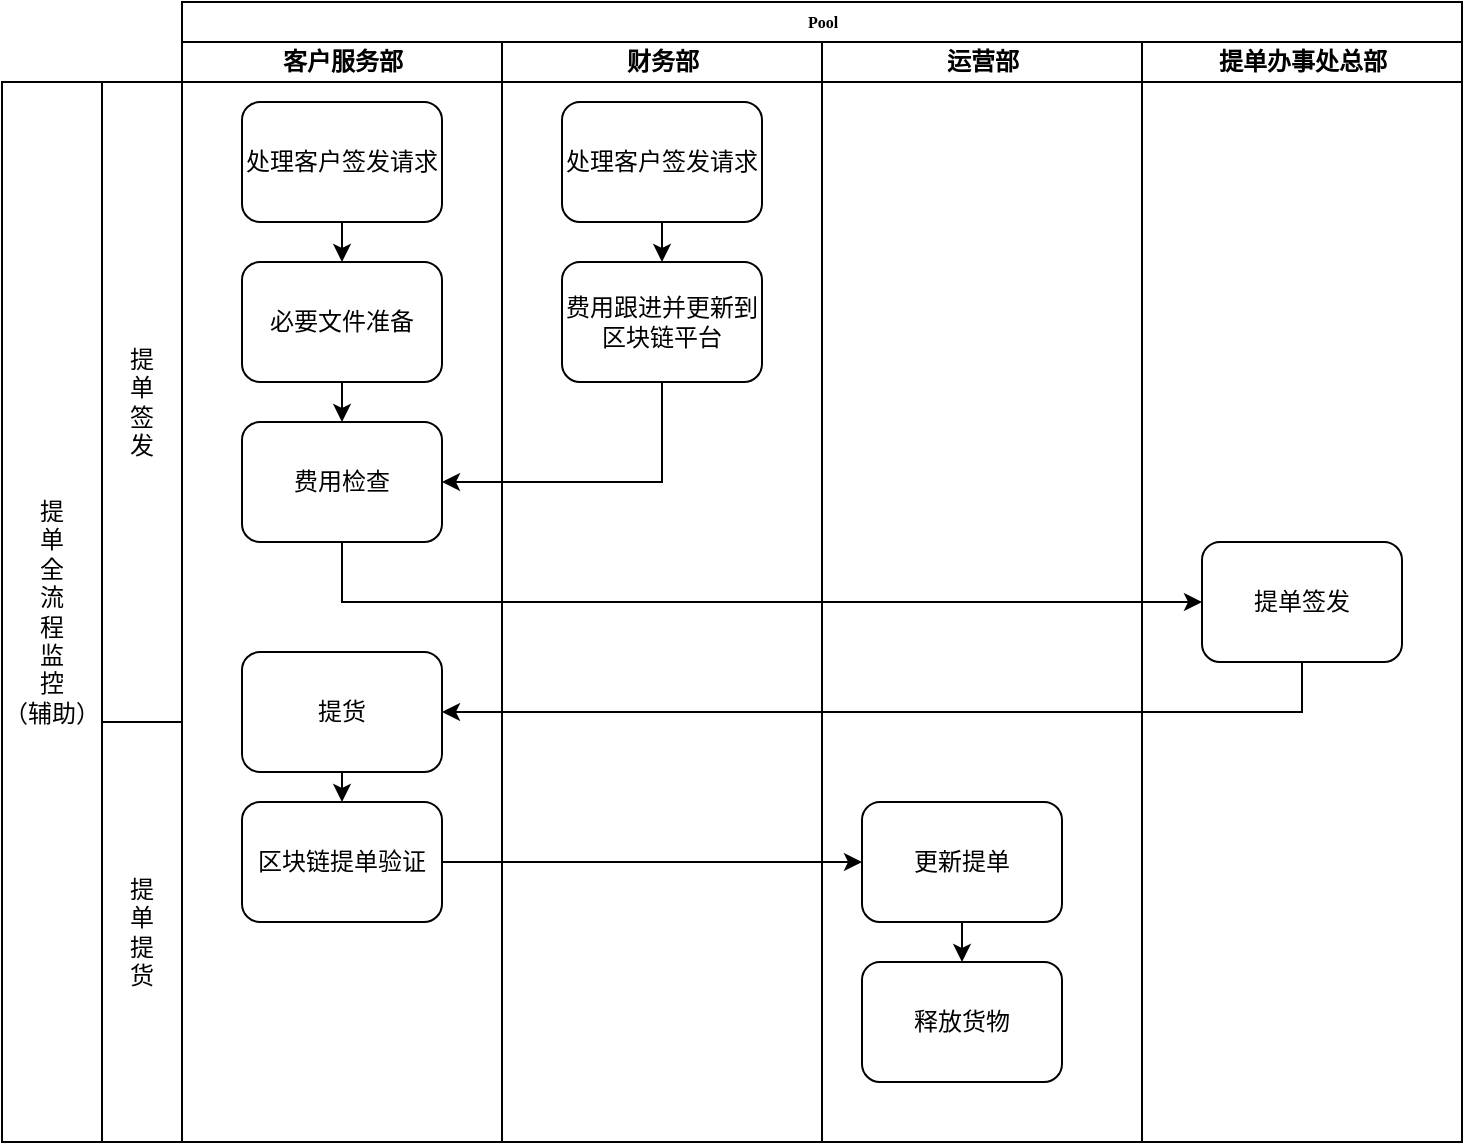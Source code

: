 <mxfile version="22.1.3" type="github">
  <diagram name="Page-1" id="74e2e168-ea6b-b213-b513-2b3c1d86103e">
    <mxGraphModel dx="2774" dy="758" grid="1" gridSize="10" guides="1" tooltips="1" connect="1" arrows="1" fold="1" page="1" pageScale="1" pageWidth="1100" pageHeight="850" background="none" math="0" shadow="0">
      <root>
        <mxCell id="0" />
        <mxCell id="1" parent="0" />
        <mxCell id="77e6c97f196da883-1" value="Pool" style="swimlane;html=1;childLayout=stackLayout;startSize=20;rounded=0;shadow=0;labelBackgroundColor=none;strokeWidth=1;fontFamily=Verdana;fontSize=8;align=center;" parent="1" vertex="1">
          <mxGeometry x="70" y="40" width="640" height="570" as="geometry" />
        </mxCell>
        <mxCell id="77e6c97f196da883-2" value="客户服务部" style="swimlane;html=1;startSize=20;" parent="77e6c97f196da883-1" vertex="1">
          <mxGeometry y="20" width="160" height="550" as="geometry" />
        </mxCell>
        <mxCell id="ttLIyI4i8V6fU7e4W6Vp-4" style="edgeStyle=orthogonalEdgeStyle;rounded=0;orthogonalLoop=1;jettySize=auto;html=1;exitX=0.5;exitY=1;exitDx=0;exitDy=0;entryX=0.5;entryY=0;entryDx=0;entryDy=0;" edge="1" parent="77e6c97f196da883-2" source="77e6c97f196da883-8" target="ttLIyI4i8V6fU7e4W6Vp-2">
          <mxGeometry relative="1" as="geometry" />
        </mxCell>
        <mxCell id="77e6c97f196da883-8" value="&lt;font style=&quot;font-size: 12px;&quot;&gt;处理客户签发请求&lt;/font&gt;" style="rounded=1;whiteSpace=wrap;html=1;shadow=0;labelBackgroundColor=none;strokeWidth=1;fontFamily=Verdana;fontSize=8;align=center;" parent="77e6c97f196da883-2" vertex="1">
          <mxGeometry x="30" y="30" width="100" height="60" as="geometry" />
        </mxCell>
        <mxCell id="ttLIyI4i8V6fU7e4W6Vp-13" style="edgeStyle=orthogonalEdgeStyle;rounded=0;orthogonalLoop=1;jettySize=auto;html=1;exitX=0.5;exitY=1;exitDx=0;exitDy=0;entryX=0.5;entryY=0;entryDx=0;entryDy=0;" edge="1" parent="77e6c97f196da883-2" source="ttLIyI4i8V6fU7e4W6Vp-2" target="ttLIyI4i8V6fU7e4W6Vp-12">
          <mxGeometry relative="1" as="geometry" />
        </mxCell>
        <mxCell id="ttLIyI4i8V6fU7e4W6Vp-2" value="&lt;font style=&quot;font-size: 12px;&quot;&gt;必要文件准备&lt;/font&gt;" style="rounded=1;whiteSpace=wrap;html=1;shadow=0;labelBackgroundColor=none;strokeWidth=1;fontFamily=Verdana;fontSize=8;align=center;" vertex="1" parent="77e6c97f196da883-2">
          <mxGeometry x="30" y="110" width="100" height="60" as="geometry" />
        </mxCell>
        <mxCell id="ttLIyI4i8V6fU7e4W6Vp-12" value="&lt;font style=&quot;font-size: 12px;&quot;&gt;费用检查&lt;/font&gt;" style="rounded=1;whiteSpace=wrap;html=1;shadow=0;labelBackgroundColor=none;strokeWidth=1;fontFamily=Verdana;fontSize=8;align=center;" vertex="1" parent="77e6c97f196da883-2">
          <mxGeometry x="30" y="190" width="100" height="60" as="geometry" />
        </mxCell>
        <mxCell id="ttLIyI4i8V6fU7e4W6Vp-33" style="edgeStyle=orthogonalEdgeStyle;rounded=0;orthogonalLoop=1;jettySize=auto;html=1;exitX=0.5;exitY=1;exitDx=0;exitDy=0;entryX=0.5;entryY=0;entryDx=0;entryDy=0;" edge="1" parent="77e6c97f196da883-2" source="ttLIyI4i8V6fU7e4W6Vp-19" target="ttLIyI4i8V6fU7e4W6Vp-31">
          <mxGeometry relative="1" as="geometry" />
        </mxCell>
        <mxCell id="ttLIyI4i8V6fU7e4W6Vp-19" value="&lt;font style=&quot;font-size: 12px;&quot;&gt;提货&lt;/font&gt;" style="rounded=1;whiteSpace=wrap;html=1;shadow=0;labelBackgroundColor=none;strokeWidth=1;fontFamily=Verdana;fontSize=8;align=center;" vertex="1" parent="77e6c97f196da883-2">
          <mxGeometry x="30" y="305" width="100" height="60" as="geometry" />
        </mxCell>
        <mxCell id="ttLIyI4i8V6fU7e4W6Vp-31" value="&lt;font style=&quot;font-size: 12px;&quot;&gt;区块链提单验证&lt;/font&gt;" style="rounded=1;whiteSpace=wrap;html=1;shadow=0;labelBackgroundColor=none;strokeWidth=1;fontFamily=Verdana;fontSize=8;align=center;" vertex="1" parent="77e6c97f196da883-2">
          <mxGeometry x="30" y="380" width="100" height="60" as="geometry" />
        </mxCell>
        <mxCell id="77e6c97f196da883-4" value="财务部" style="swimlane;html=1;startSize=20;" parent="77e6c97f196da883-1" vertex="1">
          <mxGeometry x="160" y="20" width="160" height="550" as="geometry" />
        </mxCell>
        <mxCell id="ttLIyI4i8V6fU7e4W6Vp-11" style="edgeStyle=orthogonalEdgeStyle;rounded=0;orthogonalLoop=1;jettySize=auto;html=1;exitX=0.5;exitY=1;exitDx=0;exitDy=0;entryX=0.5;entryY=0;entryDx=0;entryDy=0;" edge="1" parent="77e6c97f196da883-4" source="ttLIyI4i8V6fU7e4W6Vp-9" target="ttLIyI4i8V6fU7e4W6Vp-10">
          <mxGeometry relative="1" as="geometry" />
        </mxCell>
        <mxCell id="ttLIyI4i8V6fU7e4W6Vp-9" value="&lt;font style=&quot;font-size: 12px;&quot;&gt;处理客户签发请求&lt;/font&gt;" style="rounded=1;whiteSpace=wrap;html=1;shadow=0;labelBackgroundColor=none;strokeWidth=1;fontFamily=Verdana;fontSize=8;align=center;" vertex="1" parent="77e6c97f196da883-4">
          <mxGeometry x="30" y="30" width="100" height="60" as="geometry" />
        </mxCell>
        <mxCell id="ttLIyI4i8V6fU7e4W6Vp-10" value="&lt;font style=&quot;font-size: 12px;&quot;&gt;费用跟进并更新到区块链平台&lt;/font&gt;" style="rounded=1;whiteSpace=wrap;html=1;shadow=0;labelBackgroundColor=none;strokeWidth=1;fontFamily=Verdana;fontSize=8;align=center;" vertex="1" parent="77e6c97f196da883-4">
          <mxGeometry x="30" y="110" width="100" height="60" as="geometry" />
        </mxCell>
        <mxCell id="77e6c97f196da883-5" value="运营部" style="swimlane;html=1;startSize=20;" parent="77e6c97f196da883-1" vertex="1">
          <mxGeometry x="320" y="20" width="160" height="550" as="geometry" />
        </mxCell>
        <mxCell id="ttLIyI4i8V6fU7e4W6Vp-36" style="edgeStyle=orthogonalEdgeStyle;rounded=0;orthogonalLoop=1;jettySize=auto;html=1;exitX=0.5;exitY=1;exitDx=0;exitDy=0;entryX=0.5;entryY=0;entryDx=0;entryDy=0;" edge="1" parent="77e6c97f196da883-5" source="ttLIyI4i8V6fU7e4W6Vp-18" target="ttLIyI4i8V6fU7e4W6Vp-34">
          <mxGeometry relative="1" as="geometry" />
        </mxCell>
        <mxCell id="ttLIyI4i8V6fU7e4W6Vp-18" value="&lt;span style=&quot;font-size: 12px;&quot;&gt;更新提单&lt;/span&gt;" style="rounded=1;whiteSpace=wrap;html=1;shadow=0;labelBackgroundColor=none;strokeWidth=1;fontFamily=Verdana;fontSize=8;align=center;" vertex="1" parent="77e6c97f196da883-5">
          <mxGeometry x="20" y="380" width="100" height="60" as="geometry" />
        </mxCell>
        <mxCell id="ttLIyI4i8V6fU7e4W6Vp-34" value="&lt;font style=&quot;font-size: 12px;&quot;&gt;释放货物&lt;/font&gt;" style="rounded=1;whiteSpace=wrap;html=1;shadow=0;labelBackgroundColor=none;strokeWidth=1;fontFamily=Verdana;fontSize=8;align=center;" vertex="1" parent="77e6c97f196da883-5">
          <mxGeometry x="20" y="460" width="100" height="60" as="geometry" />
        </mxCell>
        <mxCell id="77e6c97f196da883-6" value="提单办事处总部" style="swimlane;html=1;startSize=20;" parent="77e6c97f196da883-1" vertex="1">
          <mxGeometry x="480" y="20" width="160" height="550" as="geometry" />
        </mxCell>
        <mxCell id="ttLIyI4i8V6fU7e4W6Vp-15" value="&lt;font style=&quot;font-size: 12px;&quot;&gt;提单签发&lt;/font&gt;" style="rounded=1;whiteSpace=wrap;html=1;shadow=0;labelBackgroundColor=none;strokeWidth=1;fontFamily=Verdana;fontSize=8;align=center;" vertex="1" parent="77e6c97f196da883-6">
          <mxGeometry x="30" y="250" width="100" height="60" as="geometry" />
        </mxCell>
        <mxCell id="ttLIyI4i8V6fU7e4W6Vp-14" style="edgeStyle=orthogonalEdgeStyle;rounded=0;orthogonalLoop=1;jettySize=auto;html=1;exitX=0.5;exitY=1;exitDx=0;exitDy=0;entryX=1;entryY=0.5;entryDx=0;entryDy=0;" edge="1" parent="77e6c97f196da883-1" source="ttLIyI4i8V6fU7e4W6Vp-10" target="ttLIyI4i8V6fU7e4W6Vp-12">
          <mxGeometry relative="1" as="geometry" />
        </mxCell>
        <mxCell id="ttLIyI4i8V6fU7e4W6Vp-28" style="edgeStyle=orthogonalEdgeStyle;rounded=0;orthogonalLoop=1;jettySize=auto;html=1;exitX=0.5;exitY=1;exitDx=0;exitDy=0;entryX=0;entryY=0.5;entryDx=0;entryDy=0;" edge="1" parent="77e6c97f196da883-1" source="ttLIyI4i8V6fU7e4W6Vp-12" target="ttLIyI4i8V6fU7e4W6Vp-15">
          <mxGeometry relative="1" as="geometry" />
        </mxCell>
        <mxCell id="ttLIyI4i8V6fU7e4W6Vp-29" style="edgeStyle=orthogonalEdgeStyle;rounded=0;orthogonalLoop=1;jettySize=auto;html=1;exitX=0.5;exitY=1;exitDx=0;exitDy=0;" edge="1" parent="77e6c97f196da883-1" source="ttLIyI4i8V6fU7e4W6Vp-15" target="ttLIyI4i8V6fU7e4W6Vp-19">
          <mxGeometry relative="1" as="geometry" />
        </mxCell>
        <mxCell id="ttLIyI4i8V6fU7e4W6Vp-35" style="edgeStyle=orthogonalEdgeStyle;rounded=0;orthogonalLoop=1;jettySize=auto;html=1;exitX=1;exitY=0.5;exitDx=0;exitDy=0;entryX=0;entryY=0.5;entryDx=0;entryDy=0;" edge="1" parent="77e6c97f196da883-1" source="ttLIyI4i8V6fU7e4W6Vp-31" target="ttLIyI4i8V6fU7e4W6Vp-18">
          <mxGeometry relative="1" as="geometry" />
        </mxCell>
        <mxCell id="ttLIyI4i8V6fU7e4W6Vp-22" value="提&lt;br&gt;单&lt;br&gt;签&lt;br&gt;发" style="rounded=0;whiteSpace=wrap;html=1;" vertex="1" parent="1">
          <mxGeometry x="30" y="80" width="40" height="320" as="geometry" />
        </mxCell>
        <mxCell id="ttLIyI4i8V6fU7e4W6Vp-26" value="提&lt;br&gt;单&lt;br&gt;提&lt;br&gt;货" style="rounded=0;whiteSpace=wrap;html=1;" vertex="1" parent="1">
          <mxGeometry x="30" y="400" width="40" height="210" as="geometry" />
        </mxCell>
        <mxCell id="ttLIyI4i8V6fU7e4W6Vp-37" value="提&lt;br&gt;单&lt;br&gt;全&lt;br&gt;流&lt;br&gt;程&lt;br&gt;监&lt;br&gt;控&lt;br&gt;（辅助）" style="rounded=0;whiteSpace=wrap;html=1;" vertex="1" parent="1">
          <mxGeometry x="-20" y="80" width="50" height="530" as="geometry" />
        </mxCell>
      </root>
    </mxGraphModel>
  </diagram>
</mxfile>
